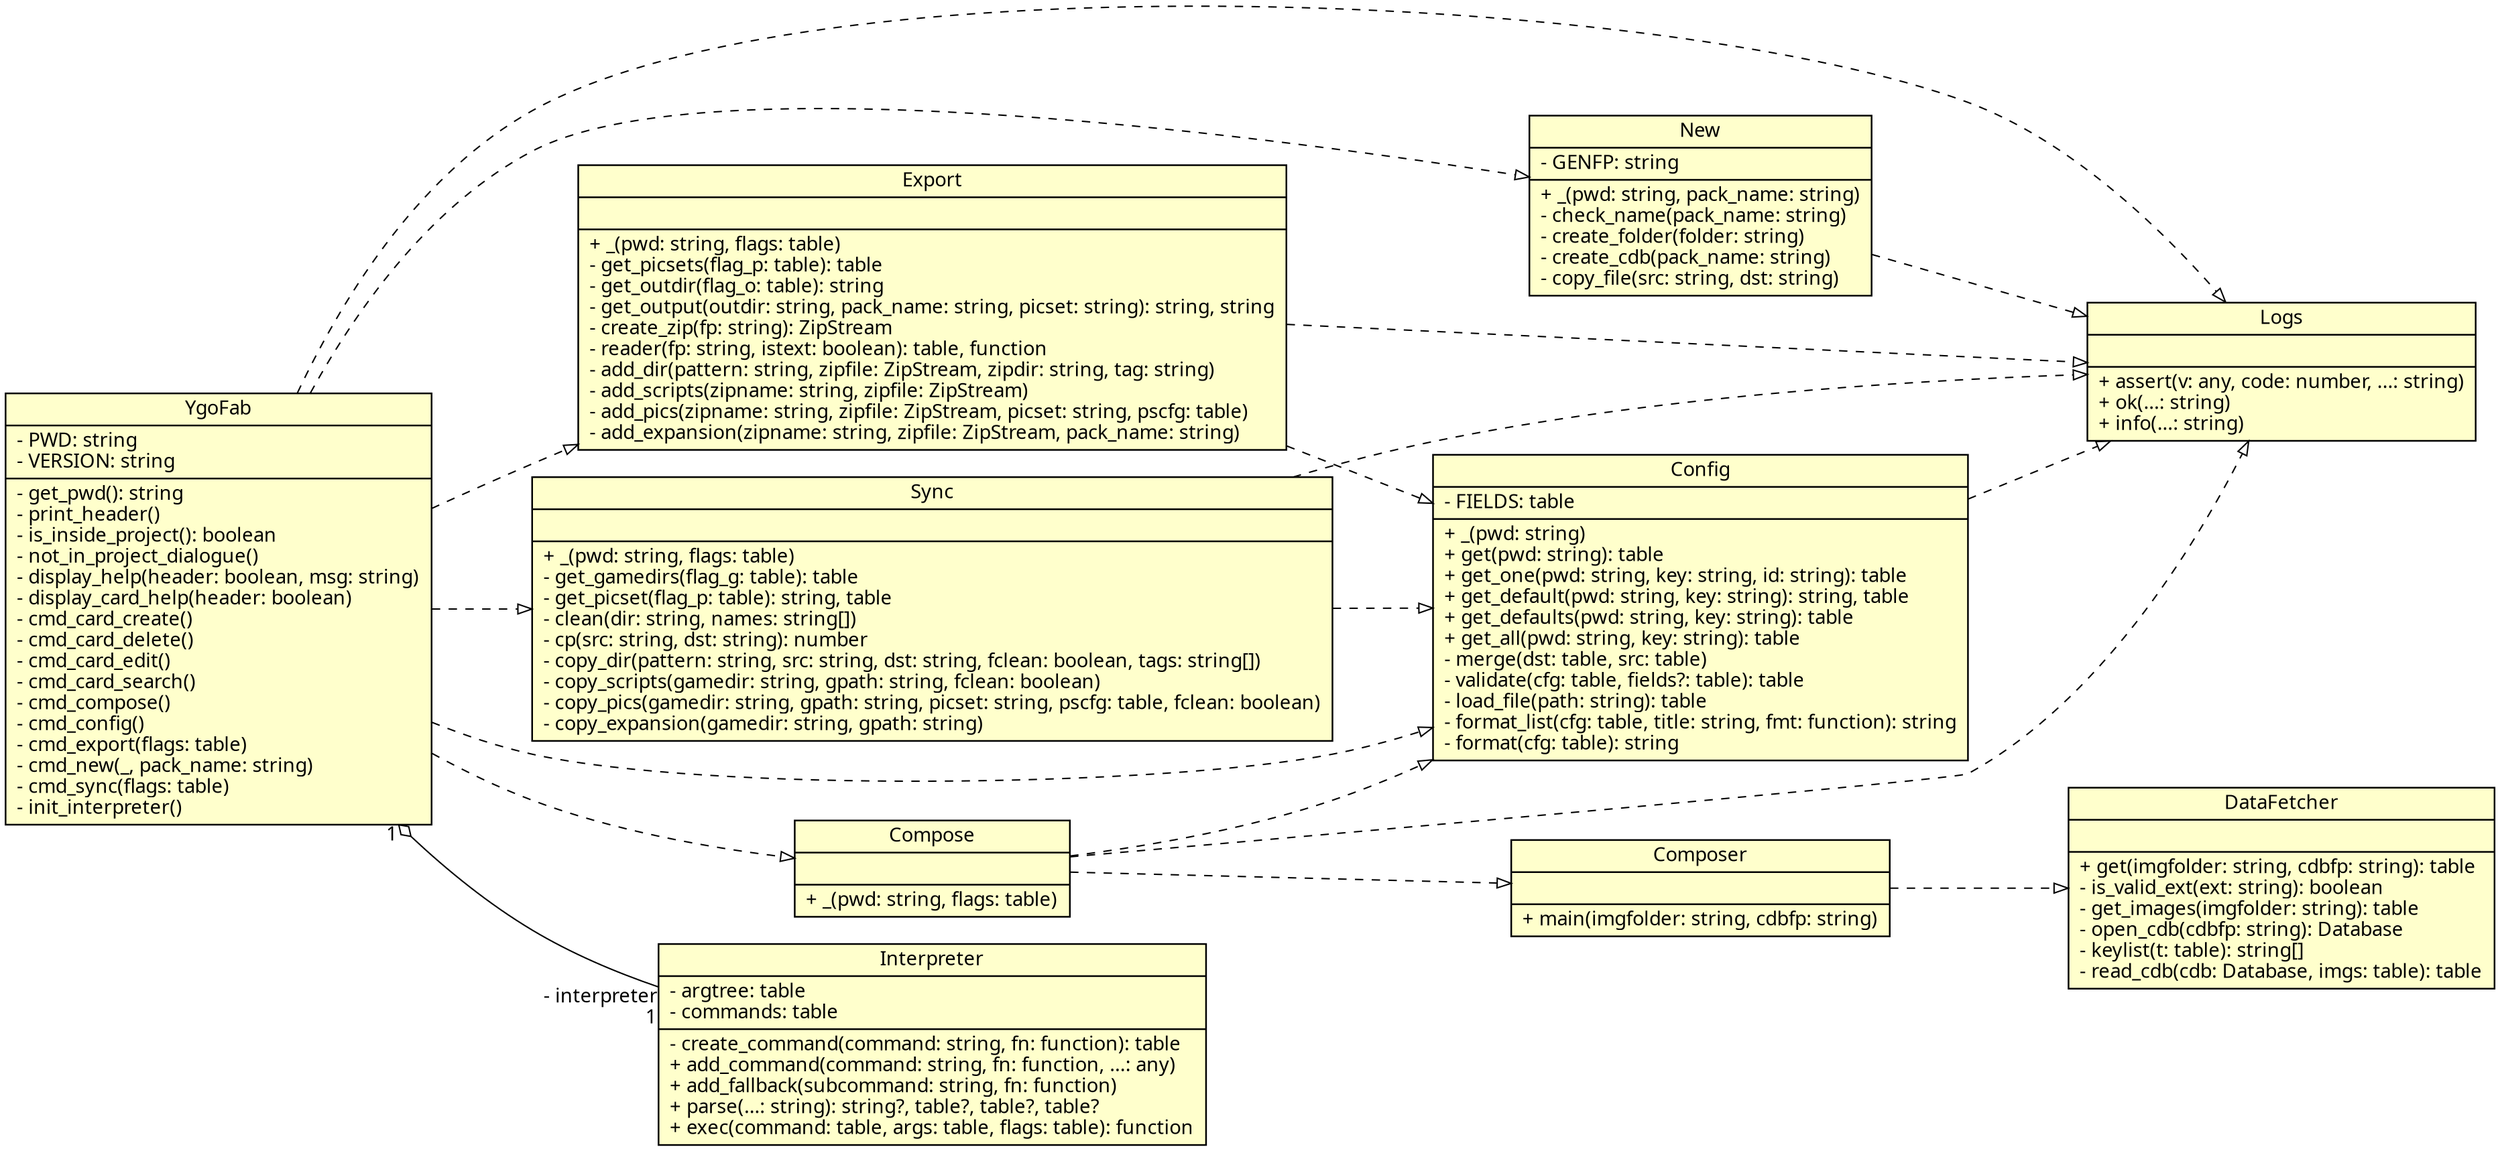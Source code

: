 digraph {
  dpi = 150
  /* splines = ortho */
  fontname = "mono"
  rankdir = "LR"
  ranksep = 1
  edge [fontname = "Ubuntu Mono", dir="both"]
  node [
    shape = record,
    fontname = "Ubuntu Mono",
    style = filled,
    fillcolor = "#ffffcc",
    penwidth = 1.2
  ]
  ygofab [label=" YgoFab |
- PWD: string\l
- VERSION: string\l
  |
- get_pwd(): string\l
- print_header()\l
- is_inside_project(): boolean\l
- not_in_project_dialogue()\l
- display_help(header: boolean, msg: string)\l
- display_card_help(header: boolean)\l
- cmd_card_create()\l
- cmd_card_delete()\l
- cmd_card_edit()\l
- cmd_card_search()\l
- cmd_compose()\l
- cmd_config()\l
- cmd_export(flags: table)\l
- cmd_new(_, pack_name: string)\l
- cmd_sync(flags: table)\l
- init_interpreter()\l
  "]
  new [label=" New |
- GENFP: string\l
|
+ _(pwd: string, pack_name: string)\l
- check_name(pack_name: string)\l
- create_folder(folder: string)\l
- create_cdb(pack_name: string)\l
- copy_file(src: string, dst: string)\l
  }"]
  logs [label=" Logs | |
+ assert(v: any, code: number, ...: string)\l
+ ok(...: string)\l
+ info(...: string)\l
  "]
  interpreter [label=" Interpreter |
- argtree: table\l
- commands: table\l
  |
- create_command(command: string, fn: function): table\l
+ add_command(command: string, fn: function, ...: any)\l
+ add_fallback(subcommand: string, fn: function)\l
+ parse(...: string): string?, table?, table?, table?\l
+ exec(command: table, args: table, flags: table): function\l
  "]
  config [label=" Config |
- FIELDS: table\l
  |
+ _(pwd: string)\l
+ get(pwd: string): table\l
+ get_one(pwd: string, key: string, id: string): table\l
+ get_default(pwd: string, key: string): string, table\l
+ get_defaults(pwd: string, key: string): table\l
+ get_all(pwd: string, key: string): table\l
- merge(dst: table, src: table)\l
- validate(cfg: table, fields?: table): table\l
- load_file(path: string): table\l
- format_list(cfg: table, title: string, fmt: function): string\l
- format(cfg: table): string\l
  "]
  sync [label=" Sync | |
+ _(pwd: string, flags: table)\l
- get_gamedirs(flag_g: table): table\l
- get_picset(flag_p: table): string, table\l
- clean(dir: string, names: string[])\l
- cp(src: string, dst: string): number\l
- copy_dir(pattern: string, src: string, dst: string, fclean: boolean, tags: string[])\l
- copy_scripts(gamedir: string, gpath: string, fclean: boolean)\l
- copy_pics(gamedir: string, gpath: string, picset: string, pscfg: table, fclean: boolean)\l
- copy_expansion(gamedir: string, gpath: string)\l
  "]
  export [label=" Export | |
+ _(pwd: string, flags: table)\l
- get_picsets(flag_p: table): table\l
- get_outdir(flag_o: table): string\l
- get_output(outdir: string, pack_name: string, picset: string): string, string\l
- create_zip(fp: string): ZipStream\l
- reader(fp: string, istext: boolean): table, function\l
- add_dir(pattern: string, zipfile: ZipStream, zipdir: string, tag: string)\l
- add_scripts(zipname: string, zipfile: ZipStream)\l
- add_pics(zipname: string, zipfile: ZipStream, picset: string, pscfg: table)\l
- add_expansion(zipname: string, zipfile: ZipStream, pack_name: string)\l
  "]
  compose [label=" Compose | |
+ _(pwd: string, flags: table)\l"]
  composer [label=" Composer | |
+ main(imgfolder: string, cdbfp: string)\l
"]
  datafetcher [label=" DataFetcher | |
+ get(imgfolder: string, cdbfp: string): table\l
- is_valid_ext(ext: string): boolean\l
- get_images(imgfolder: string): table\l
- open_cdb(cdbfp: string): Database\l
- keylist(t: table): string[]\l
- read_cdb(cdb: Database, imgs: table): table\l
"]

  subgraph dep {
    edge [ style = "dashed", arrowhead = "empty", arrowtail = "none" ]
    new -> logs
    config -> logs
    ygofab -> new
    ygofab -> config
    ygofab -> sync
    ygofab -> export
    ygofab -> compose
    sync -> config
    sync -> logs
    ygofab -> logs
    export -> config
    export -> logs
    compose -> config
    compose -> logs
    compose -> composer
    composer -> datafetcher
  }
  ygofab -> interpreter [
    taillabel="1"
    headlabel="- interpreter\r1\r"
    arrowtail="odiamond"
    arrowhead="none"
  ]
}
